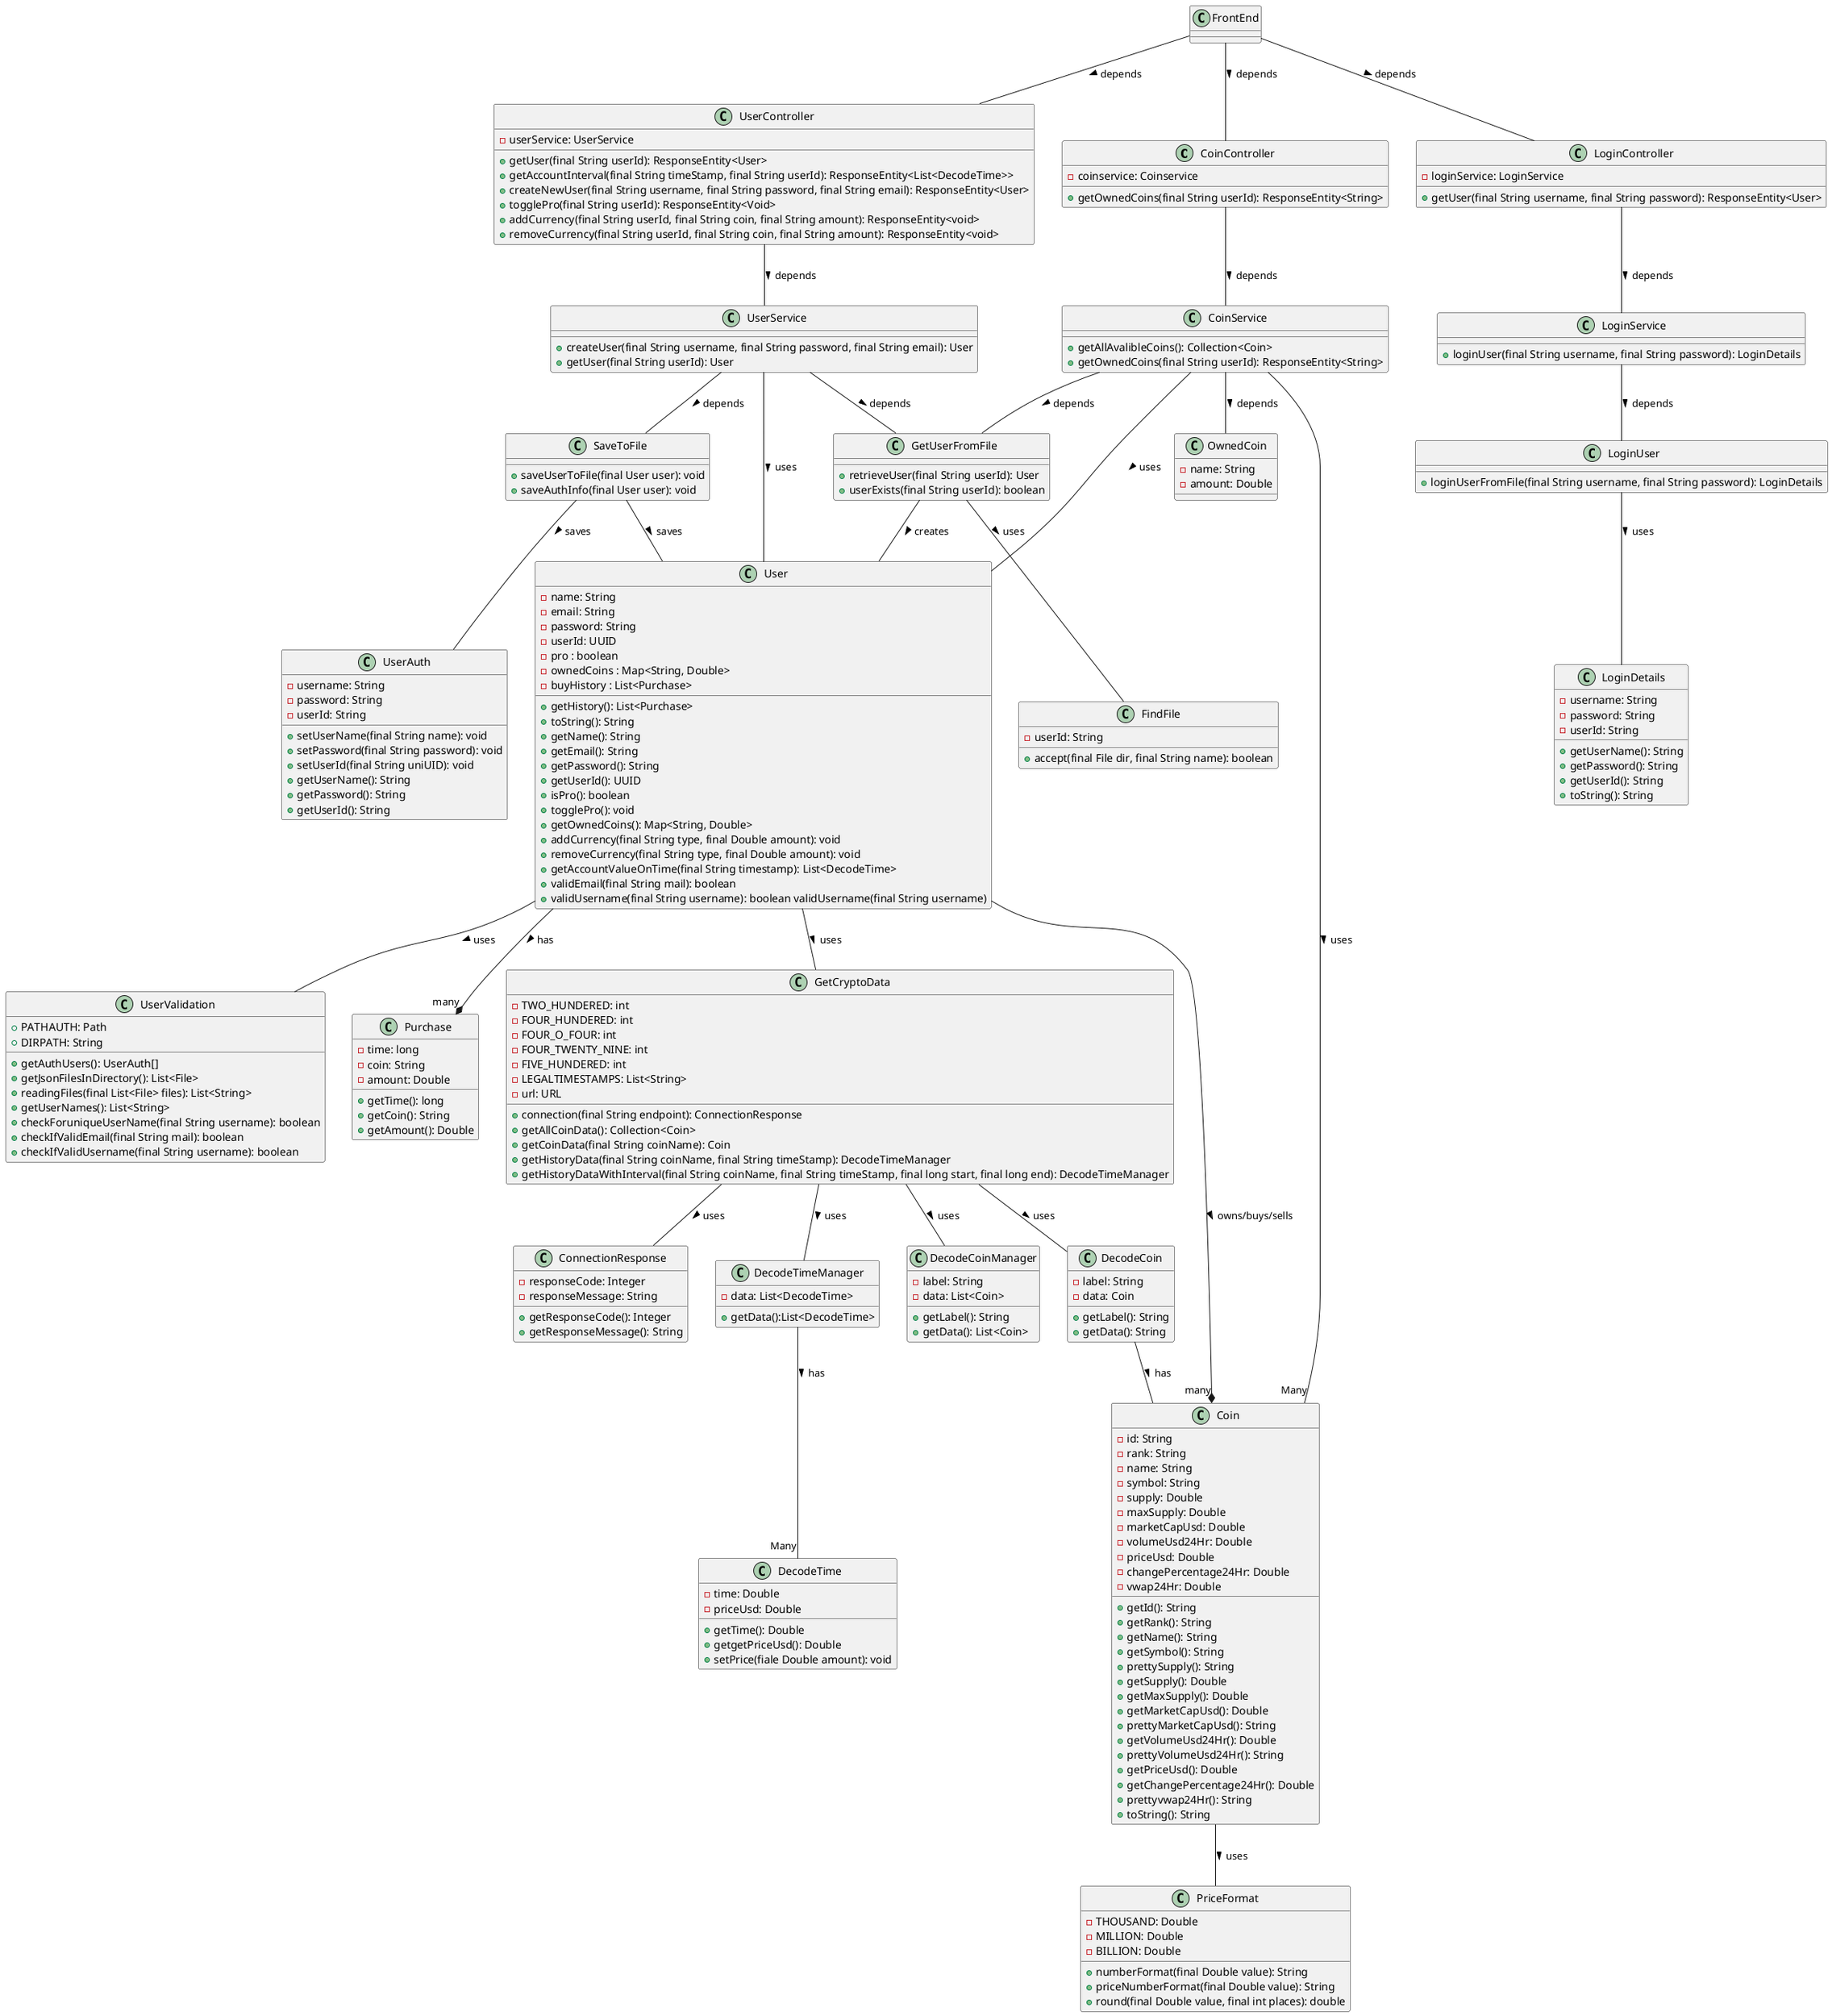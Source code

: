 @startuml Core_Module_Class_diagram.puml

'! Denne funker ikke her, men skal funke i plantUML på nett. - 14.11 1600


class CoinController{
-coinservice: Coinservice
+getOwnedCoins(final String userId): ResponseEntity<String>
}
class CoinService{
+getAllAvalibleCoins(): Collection<Coin>
+getOwnedCoins(final String userId): ResponseEntity<String>
}


class LoginController{
-loginService: LoginService
+getUser(final String username, final String password): ResponseEntity<User>
}
class LoginService{
+loginUser(final String username, final String password): LoginDetails
}


class UserController{
-userService: UserService
+getUser(final String userId): ResponseEntity<User>
+getAccountInterval(final String timeStamp, final String userId): ResponseEntity<List<DecodeTime>>
+createNewUser(final String username, final String password, final String email): ResponseEntity<User>
+togglePro(final String userId): ResponseEntity<Void>
+addCurrency(final String userId, final String coin, final String amount): ResponseEntity<void>
+removeCurrency(final String userId, final String coin, final String amount): ResponseEntity<void>

}
class UserService{
+createUser(final String username, final String password, final String email): User
+getUser(final String userId): User

}




UserController -- UserService : depends >
LoginController -- LoginService : depends >
CoinController -- CoinService : depends >

'Vi vet her at frontend ikke er en klasse i seg selv, men det visualiserer godt hvordan frontenden jobber med REST API.
FrontEnd -- UserController : depends >
FrontEnd -- CoinController : depends >
FrontEnd --  LoginController : depends >

UserService -- SaveToFile : depends >
UserService -- User : uses >
UserService -- GetUserFromFile : depends >

LoginService -- LoginUser : depends >

CoinService -- "Many" Coin : uses >
CoinService -- OwnedCoin : depends >
CoinService -- GetUserFromFile : depends >
CoinService -- User : uses >

User -- UserValidation : uses >
User --* "many" Coin : owns/buys/sells >
User -- GetCryptoData : uses >
User --* "many" Purchase : has >

Coin -- PriceFormat : uses >

LoginUser -- LoginDetails : uses >

DecodeCoin -- Coin : has >

DecodeTimeManager -- "Many" DecodeTime : has >

GetCryptoData -- DecodeCoinManager : uses >
GetCryptoData -- DecodeCoin : uses >
GetCryptoData -- DecodeTimeManager : uses >
GetCryptoData -- ConnectionResponse : uses >

GetUserFromFile -- User : creates >
GetUserFromFile -- FindFile : uses >

SaveToFile -- User : saves >
SaveToFile -- UserAuth : saves >




class Coin{
    -id: String
    -rank: String
    -name: String
    -symbol: String
    -supply: Double
    -maxSupply: Double
    -marketCapUsd: Double
    -volumeUsd24Hr: Double
    -priceUsd: Double
    -changePercentage24Hr: Double
    -vwap24Hr: Double
    +getId(): String
    +getRank(): String
    +getName(): String
    +getSymbol(): String
    +prettySupply(): String
    +getSupply(): Double
    +getMaxSupply(): Double
    +getMarketCapUsd(): Double
    +prettyMarketCapUsd(): String
    +getVolumeUsd24Hr(): Double
    +prettyVolumeUsd24Hr(): String
    +getPriceUsd(): Double
    +getChangePercentage24Hr(): Double
    +prettyvwap24Hr(): String
    +toString(): String
}

class Purchase{
    -time: long
    -coin: String
    -amount: Double
    +getTime(): long
    +getCoin(): String
    +getAmount(): Double
}


class OwnedCoin{
    -name: String
    -amount: Double
}

class PriceFormat{
    -THOUSAND: Double
    -MILLION: Double
    -BILLION: Double
    +numberFormat(final Double value): String
    +priceNumberFormat(final Double value): String
    +round(final Double value, final int places): double
}

class LoginDetails{
    -username: String
    -password: String
    -userId: String
    +getUserName(): String
    +getPassword(): String
    +getUserId(): String
    +toString(): String
}


class LoginUser{
    +loginUserFromFile(final String username, final String password): LoginDetails
}


class ConnectionResponse{
    -responseCode: Integer
    -responseMessage: String
    +getResponseCode(): Integer
    +getResponseMessage(): String
}

class DecodeCoin{
    -label: String
    -data: Coin
    +getLabel(): String
    +getData(): String
}

class DecodeCoinManager{
    -label: String
    -data: List<Coin>
    +getLabel(): String
    +getData(): List<Coin>
}

class DecodeTime{
    -time: Double
    -priceUsd: Double
    +getTime(): Double
    +getgetPriceUsd(): Double
    +setPrice(fiale Double amount): void
}

class DecodeTimeManager{
    -data: List<DecodeTime>
    +getData():List<DecodeTime>
}

class GetCryptoData{
    -TWO_HUNDERED: int
    -FOUR_HUNDERED: int
    -FOUR_O_FOUR: int
    -FOUR_TWENTY_NINE: int
    -FIVE_HUNDERED: int
    -LEGALTIMESTAMPS: List<String>
    -url: URL
    +connection(final String endpoint): ConnectionResponse
    +getAllCoinData(): Collection<Coin>
    +getCoinData(final String coinName): Coin
    +getHistoryData(final String coinName, final String timeStamp): DecodeTimeManager
    +getHistoryDataWithInterval(final String coinName, final String timeStamp, final long start, final long end): DecodeTimeManager
}

class FindFile{
    -userId: String
    +accept(final File dir, final String name): boolean
}

class GetUserFromFile{
    +retrieveUser(final String userId): User
    +userExists(final String userId): boolean
}

class SaveToFile{
    +saveUserToFile(final User user): void
    +saveAuthInfo(final User user): void
}

class User{
    -name: String
    -email: String
    -password: String
    -userId: UUID
    -pro : boolean
    -ownedCoins : Map<String, Double> 
    -buyHistory : List<Purchase>
    +getHistory(): List<Purchase>
    +toString(): String
    +getName(): String
    +getEmail(): String
    +getPassword(): String
    +getUserId(): UUID
    +isPro(): boolean
    +togglePro(): void
    +getOwnedCoins(): Map<String, Double>
    +addCurrency(final String type, final Double amount): void
    +removeCurrency(final String type, final Double amount): void
    +getAccountValueOnTime(final String timestamp): List<DecodeTime> 
    +validEmail(final String mail): boolean
    +validUsername(final String username): boolean validUsername(final String username)
}

class UserAuth{
    -username: String
    -password: String
    -userId: String
    +setUserName(final String name): void
    +setPassword(final String password): void
    +setUserId(final String uniUID): void
    +getUserName(): String
    +getPassword(): String
    +getUserId(): String
}

class UserValidation{
    +PATHAUTH: Path
    +DIRPATH: String
    +getAuthUsers(): UserAuth[]
    +getJsonFilesInDirectory(): List<File>
    +readingFiles(final List<File> files): List<String>
    +getUserNames(): List<String>
    +checkForuniqueUserName(final String username): boolean
    +checkIfValidEmail(final String mail): boolean
    +checkIfValidUsername(final String username): boolean
}


@enduml


